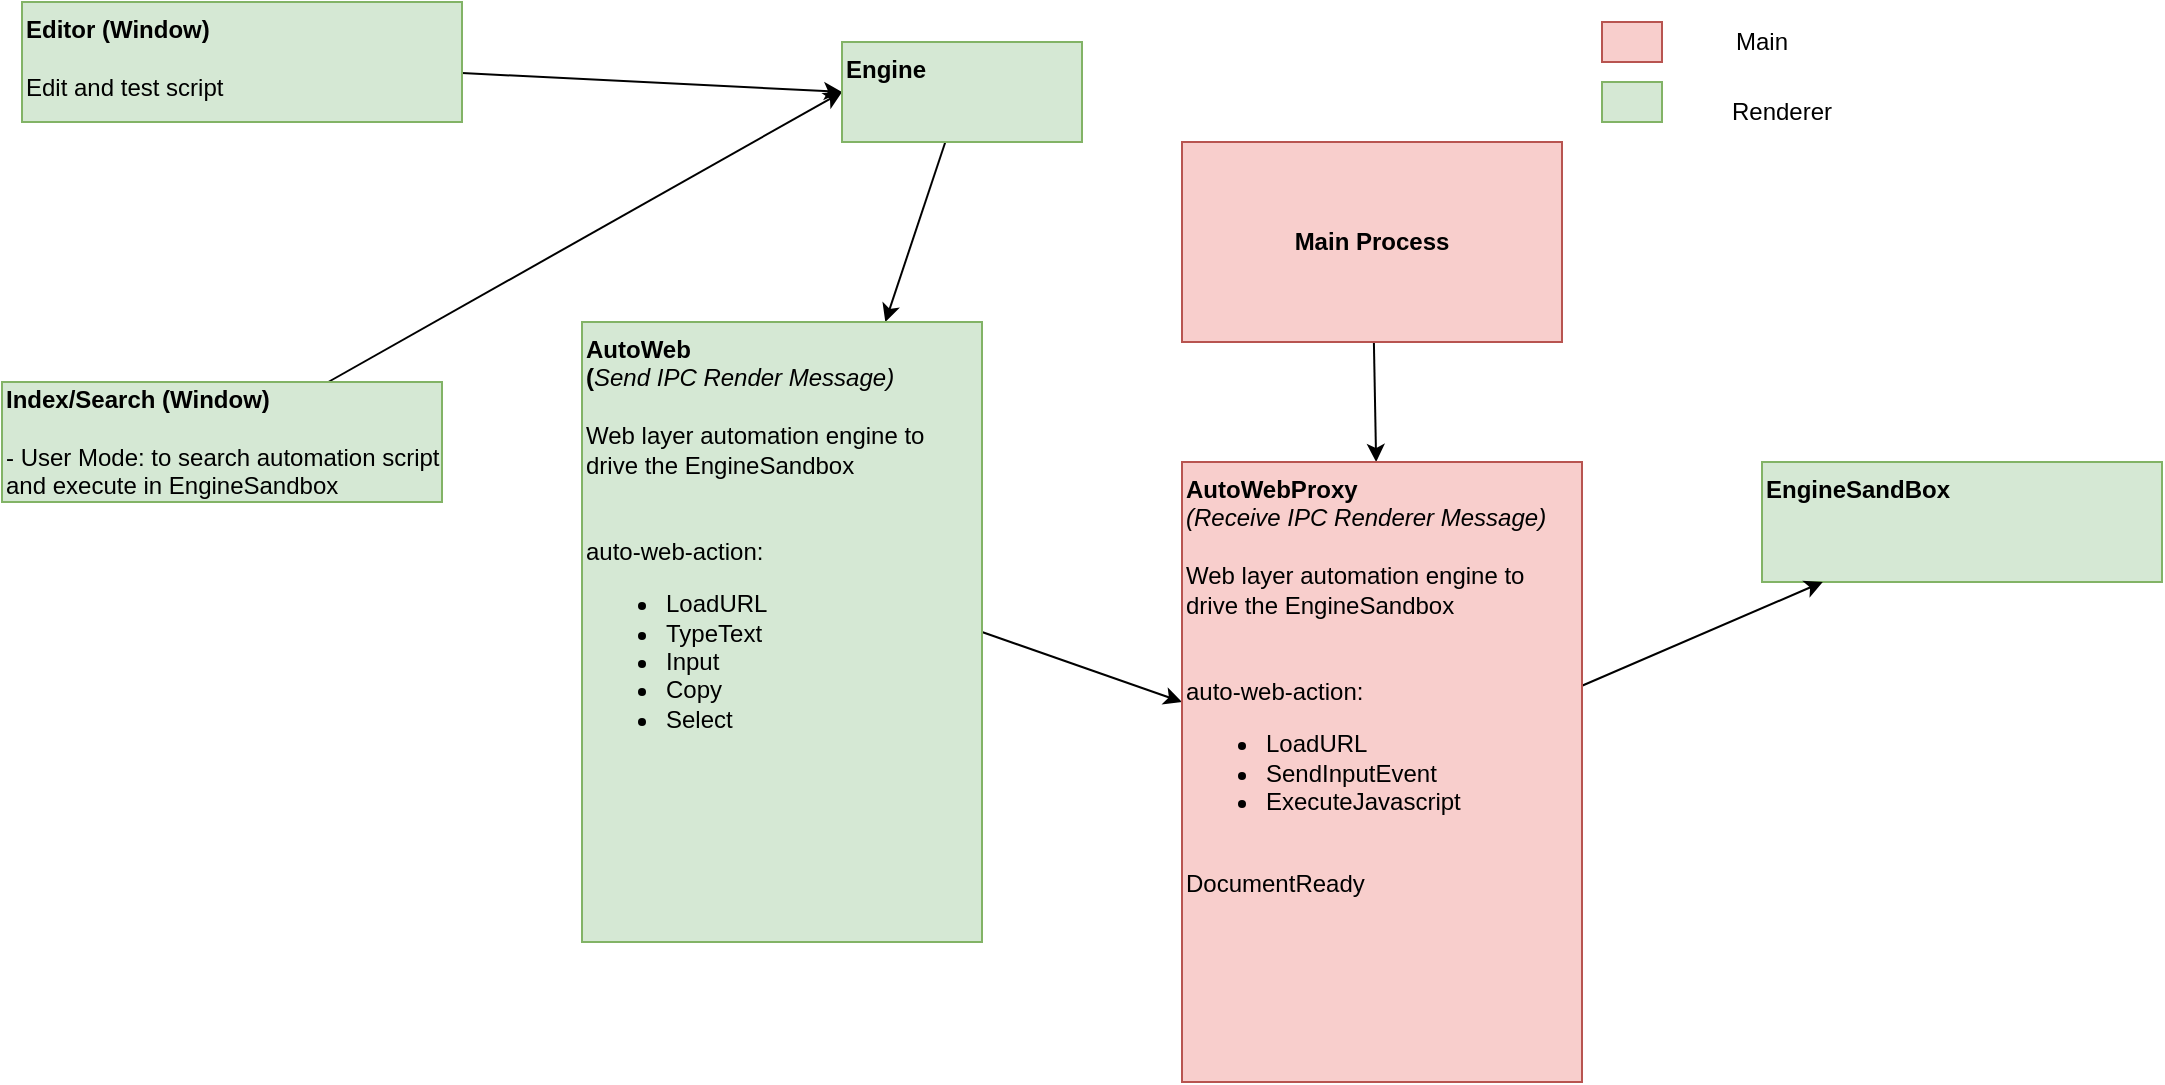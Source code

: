 <mxfile>
    <diagram id="iwP0CMKt3OZjgAK0C966" name="Page-1">
        <mxGraphModel dx="1446" dy="1418" grid="1" gridSize="10" guides="1" tooltips="1" connect="1" arrows="1" fold="1" page="1" pageScale="1" pageWidth="850" pageHeight="1100" math="0" shadow="0">
            <root>
                <mxCell id="0"/>
                <mxCell id="1" parent="0"/>
                <mxCell id="2" value="&lt;b&gt;EngineSandBox&amp;nbsp;&lt;/b&gt;" style="rounded=0;whiteSpace=wrap;html=1;fillColor=#d5e8d4;strokeColor=#82b366;verticalAlign=top;align=left;" parent="1" vertex="1">
                    <mxGeometry x="700" y="200" width="200" height="60" as="geometry"/>
                </mxCell>
                <mxCell id="16" style="edgeStyle=none;html=1;" edge="1" parent="1" source="3" target="17">
                    <mxGeometry relative="1" as="geometry"/>
                </mxCell>
                <mxCell id="3" value="Main Process" style="rounded=0;whiteSpace=wrap;html=1;fontStyle=1;fillColor=#f8cecc;strokeColor=#b85450;" vertex="1" parent="1">
                    <mxGeometry x="410" y="40" width="190" height="100" as="geometry"/>
                </mxCell>
                <mxCell id="11" style="edgeStyle=none;html=1;entryX=0;entryY=0.5;entryDx=0;entryDy=0;" edge="1" parent="1" source="4" target="12">
                    <mxGeometry relative="1" as="geometry">
                        <mxPoint x="230" y="20" as="targetPoint"/>
                    </mxGeometry>
                </mxCell>
                <mxCell id="4" value="&lt;b&gt;Index/Search (Window)&lt;/b&gt;&lt;br&gt;&lt;br&gt;- User Mode: to search automation script and execute in EngineSandbox" style="rounded=0;whiteSpace=wrap;html=1;fillColor=#d5e8d4;strokeColor=#82b366;align=left;" vertex="1" parent="1">
                    <mxGeometry x="-180" y="160" width="220" height="60" as="geometry"/>
                </mxCell>
                <mxCell id="5" value="" style="rounded=0;whiteSpace=wrap;html=1;fillColor=#f8cecc;strokeColor=#b85450;" vertex="1" parent="1">
                    <mxGeometry x="620" y="-20" width="30" height="20" as="geometry"/>
                </mxCell>
                <mxCell id="6" value="" style="rounded=0;whiteSpace=wrap;html=1;fillColor=#d5e8d4;strokeColor=#82b366;" vertex="1" parent="1">
                    <mxGeometry x="620" y="10" width="30" height="20" as="geometry"/>
                </mxCell>
                <mxCell id="7" value="Main" style="text;html=1;strokeColor=none;fillColor=none;align=center;verticalAlign=middle;whiteSpace=wrap;rounded=0;" vertex="1" parent="1">
                    <mxGeometry x="670" y="-25" width="60" height="30" as="geometry"/>
                </mxCell>
                <mxCell id="8" value="Renderer" style="text;html=1;strokeColor=none;fillColor=none;align=center;verticalAlign=middle;whiteSpace=wrap;rounded=0;" vertex="1" parent="1">
                    <mxGeometry x="680" y="10" width="60" height="30" as="geometry"/>
                </mxCell>
                <mxCell id="10" style="edgeStyle=none;html=1;entryX=0;entryY=0.5;entryDx=0;entryDy=0;" edge="1" parent="1" source="9" target="12">
                    <mxGeometry relative="1" as="geometry"/>
                </mxCell>
                <mxCell id="9" value="&lt;b&gt;Editor (Window)&lt;/b&gt;&lt;br&gt;&lt;br&gt;Edit and test script" style="rounded=0;whiteSpace=wrap;html=1;fillColor=#d5e8d4;strokeColor=#82b366;align=left;verticalAlign=top;" vertex="1" parent="1">
                    <mxGeometry x="-170" y="-30" width="220" height="60" as="geometry"/>
                </mxCell>
                <mxCell id="14" style="edgeStyle=none;html=1;" edge="1" parent="1" source="12" target="13">
                    <mxGeometry relative="1" as="geometry"/>
                </mxCell>
                <mxCell id="12" value="&lt;b&gt;Engine&lt;/b&gt;" style="rounded=0;whiteSpace=wrap;html=1;fillColor=#d5e8d4;strokeColor=#82b366;align=left;verticalAlign=top;" vertex="1" parent="1">
                    <mxGeometry x="240" y="-10" width="120" height="50" as="geometry"/>
                </mxCell>
                <mxCell id="15" style="edgeStyle=none;html=1;exitX=1;exitY=0.5;exitDx=0;exitDy=0;" edge="1" parent="1" source="13" target="17">
                    <mxGeometry relative="1" as="geometry"/>
                </mxCell>
                <mxCell id="13" value="&lt;b&gt;AutoWeb&lt;br&gt;(&lt;/b&gt;&lt;i&gt;Send IPC Render Message)&lt;/i&gt;&lt;br&gt;&lt;br&gt;Web layer automation engine to drive the EngineSandbox&amp;nbsp;&lt;br&gt;&lt;br&gt;&lt;br&gt;auto-web-action:&lt;br&gt;&lt;ul&gt;&lt;li&gt;LoadURL&lt;/li&gt;&lt;li&gt;TypeText&lt;/li&gt;&lt;li&gt;Input&lt;/li&gt;&lt;li&gt;Copy&lt;/li&gt;&lt;li&gt;Select&lt;/li&gt;&lt;/ul&gt;&lt;div&gt;&lt;br&gt;&lt;/div&gt;&lt;div&gt;&lt;br&gt;&lt;/div&gt;" style="rounded=0;whiteSpace=wrap;html=1;fillColor=#d5e8d4;strokeColor=#82b366;align=left;verticalAlign=top;" vertex="1" parent="1">
                    <mxGeometry x="110" y="130" width="200" height="310" as="geometry"/>
                </mxCell>
                <mxCell id="18" style="edgeStyle=none;html=1;" edge="1" parent="1" source="17" target="2">
                    <mxGeometry relative="1" as="geometry"/>
                </mxCell>
                <mxCell id="17" value="&lt;b&gt;AutoWebProxy&lt;/b&gt;&lt;br&gt;&lt;i&gt;(Receive IPC Renderer Message)&lt;/i&gt;&lt;br&gt;&lt;br&gt;Web layer automation engine to drive the EngineSandbox&amp;nbsp;&lt;br&gt;&lt;br&gt;&lt;br&gt;auto-web-action:&lt;br&gt;&lt;ul&gt;&lt;li&gt;LoadURL&lt;/li&gt;&lt;li&gt;SendInputEvent&lt;/li&gt;&lt;li&gt;ExecuteJavascript&lt;/li&gt;&lt;/ul&gt;&lt;div&gt;&lt;br&gt;&lt;/div&gt;&lt;div&gt;DocumentReady&lt;/div&gt;" style="rounded=0;whiteSpace=wrap;html=1;fillColor=#f8cecc;strokeColor=#b85450;align=left;verticalAlign=top;" vertex="1" parent="1">
                    <mxGeometry x="410" y="200" width="200" height="310" as="geometry"/>
                </mxCell>
            </root>
        </mxGraphModel>
    </diagram>
</mxfile>